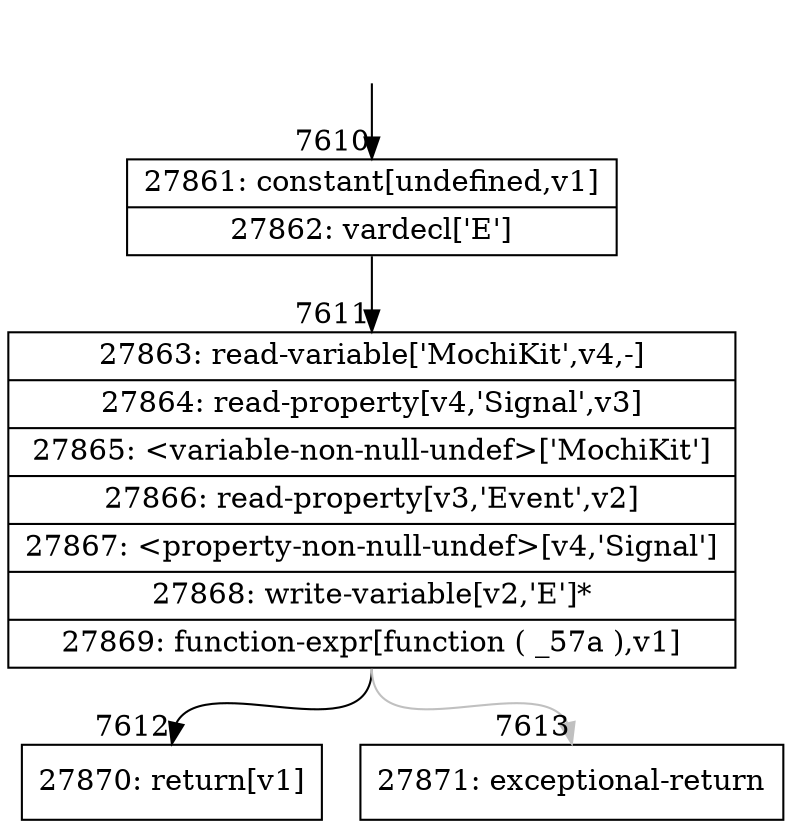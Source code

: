 digraph {
rankdir="TD"
BB_entry503[shape=none,label=""];
BB_entry503 -> BB7610 [tailport=s, headport=n, headlabel="    7610"]
BB7610 [shape=record label="{27861: constant[undefined,v1]|27862: vardecl['E']}" ] 
BB7610 -> BB7611 [tailport=s, headport=n, headlabel="      7611"]
BB7611 [shape=record label="{27863: read-variable['MochiKit',v4,-]|27864: read-property[v4,'Signal',v3]|27865: \<variable-non-null-undef\>['MochiKit']|27866: read-property[v3,'Event',v2]|27867: \<property-non-null-undef\>[v4,'Signal']|27868: write-variable[v2,'E']*|27869: function-expr[function ( _57a ),v1]}" ] 
BB7611 -> BB7612 [tailport=s, headport=n, headlabel="      7612"]
BB7611 -> BB7613 [tailport=s, headport=n, color=gray, headlabel="      7613"]
BB7612 [shape=record label="{27870: return[v1]}" ] 
BB7613 [shape=record label="{27871: exceptional-return}" ] 
//#$~ 5367
}
